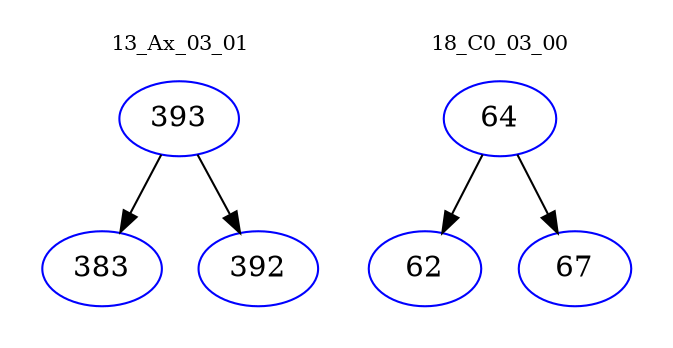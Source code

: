 digraph{
subgraph cluster_0 {
color = white
label = "13_Ax_03_01";
fontsize=10;
T0_393 [label="393", color="blue"]
T0_393 -> T0_383 [color="black"]
T0_383 [label="383", color="blue"]
T0_393 -> T0_392 [color="black"]
T0_392 [label="392", color="blue"]
}
subgraph cluster_1 {
color = white
label = "18_C0_03_00";
fontsize=10;
T1_64 [label="64", color="blue"]
T1_64 -> T1_62 [color="black"]
T1_62 [label="62", color="blue"]
T1_64 -> T1_67 [color="black"]
T1_67 [label="67", color="blue"]
}
}
